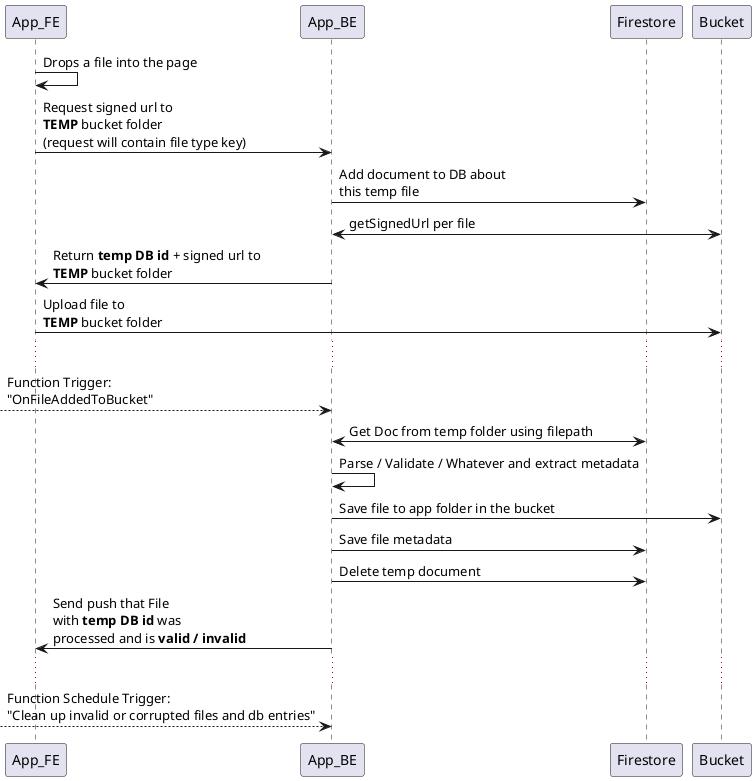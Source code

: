 @startuml
participant App_FE
participant App_BE
participant Firestore as DB
participant Bucket


App_FE->App_FE: Drops a file into the page
App_FE -> App_BE: Request signed url to \n<b>TEMP</b> bucket folder\n(request will contain file type key)
App_BE -> DB: Add document to DB about\nthis temp file
App_BE <-> Bucket: getSignedUrl per file
App_BE -> App_FE: Return <b>temp DB id</b> + signed url to\n<b>TEMP</b> bucket folder
App_FE -> Bucket: Upload file to\n<b>TEMP</b> bucket folder
...
--> App_BE: Function Trigger:\n"OnFileAddedToBucket"

DB <-> App_BE: Get Doc from temp folder using filepath
App_BE -> App_BE: Parse / Validate / Whatever and extract metadata
App_BE -> Bucket: Save file to app folder in the bucket
App_BE -> DB: Save file metadata
App_BE -> DB: Delete temp document
App_BE -> App_FE: Send push that File\nwith <b>temp DB id</b> was\nprocessed and is <b>valid / invalid</b>

...
--> App_BE: Function Schedule Trigger:\n"Clean up invalid or corrupted files and db entries"
@enduml